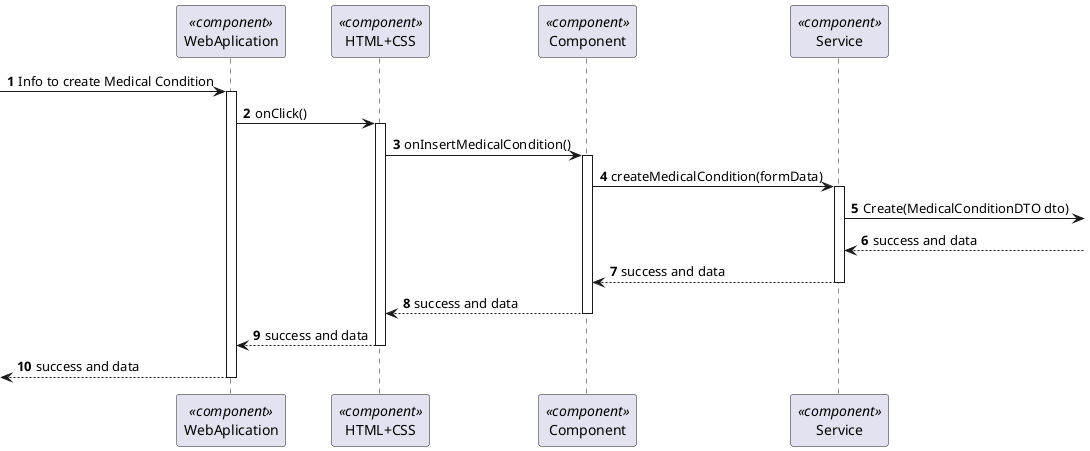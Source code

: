 @startuml
skinparam packageStyle rectangle
skinparam shadowing false

autonumber

participant "WebAplication" as FE <<component>>
participant "HTML+CSS" as HT <<component>>
participant "Component" as CM <<component>>
participant "Service" as SERV <<component>>





-> FE : Info to create Medical Condition
activate FE

FE -> HT : onClick()
activate HT

HT -> CM : onInsertMedicalCondition()
activate CM

CM -> SERV : createMedicalCondition(formData)
activate SERV

SERV -> : Create(MedicalConditionDTO dto)

 SERV <--: success and data


 SERV--> CM : success and data

deactivate  SERV

 CM --> HT : success and data
  deactivate CM
 HT --> FE : success and data

deactivate HT


<-- FE   : success and data
deactivate FE

@enduml